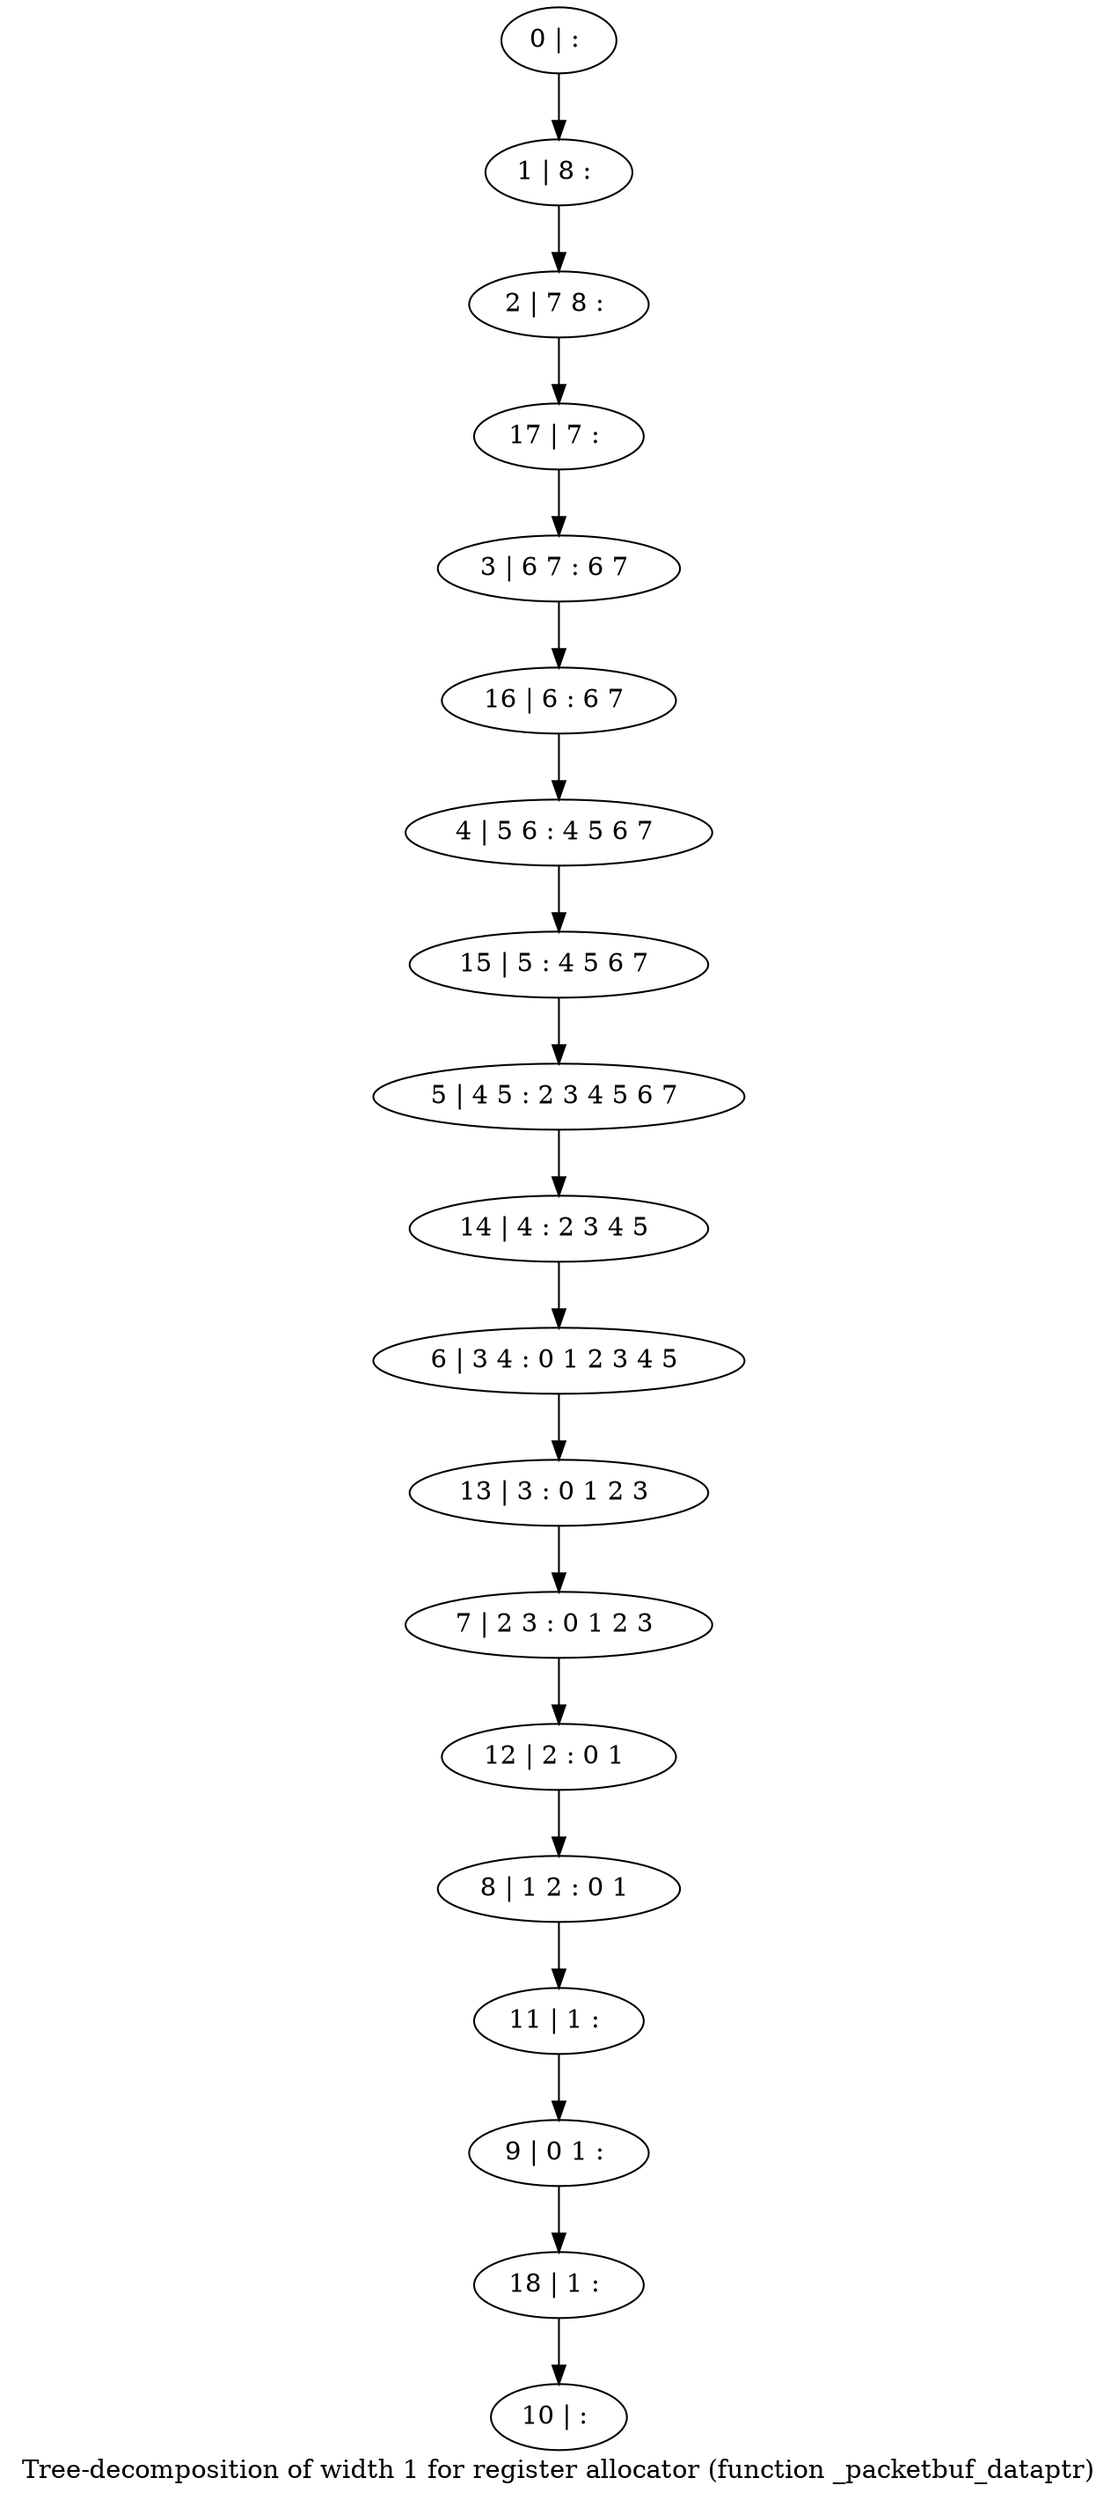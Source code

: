 digraph G {
graph [label="Tree-decomposition of width 1 for register allocator (function _packetbuf_dataptr)"]
0[label="0 | : "];
1[label="1 | 8 : "];
2[label="2 | 7 8 : "];
3[label="3 | 6 7 : 6 7 "];
4[label="4 | 5 6 : 4 5 6 7 "];
5[label="5 | 4 5 : 2 3 4 5 6 7 "];
6[label="6 | 3 4 : 0 1 2 3 4 5 "];
7[label="7 | 2 3 : 0 1 2 3 "];
8[label="8 | 1 2 : 0 1 "];
9[label="9 | 0 1 : "];
10[label="10 | : "];
11[label="11 | 1 : "];
12[label="12 | 2 : 0 1 "];
13[label="13 | 3 : 0 1 2 3 "];
14[label="14 | 4 : 2 3 4 5 "];
15[label="15 | 5 : 4 5 6 7 "];
16[label="16 | 6 : 6 7 "];
17[label="17 | 7 : "];
18[label="18 | 1 : "];
0->1 ;
1->2 ;
11->9 ;
8->11 ;
12->8 ;
7->12 ;
13->7 ;
6->13 ;
14->6 ;
5->14 ;
15->5 ;
4->15 ;
16->4 ;
3->16 ;
17->3 ;
2->17 ;
18->10 ;
9->18 ;
}
